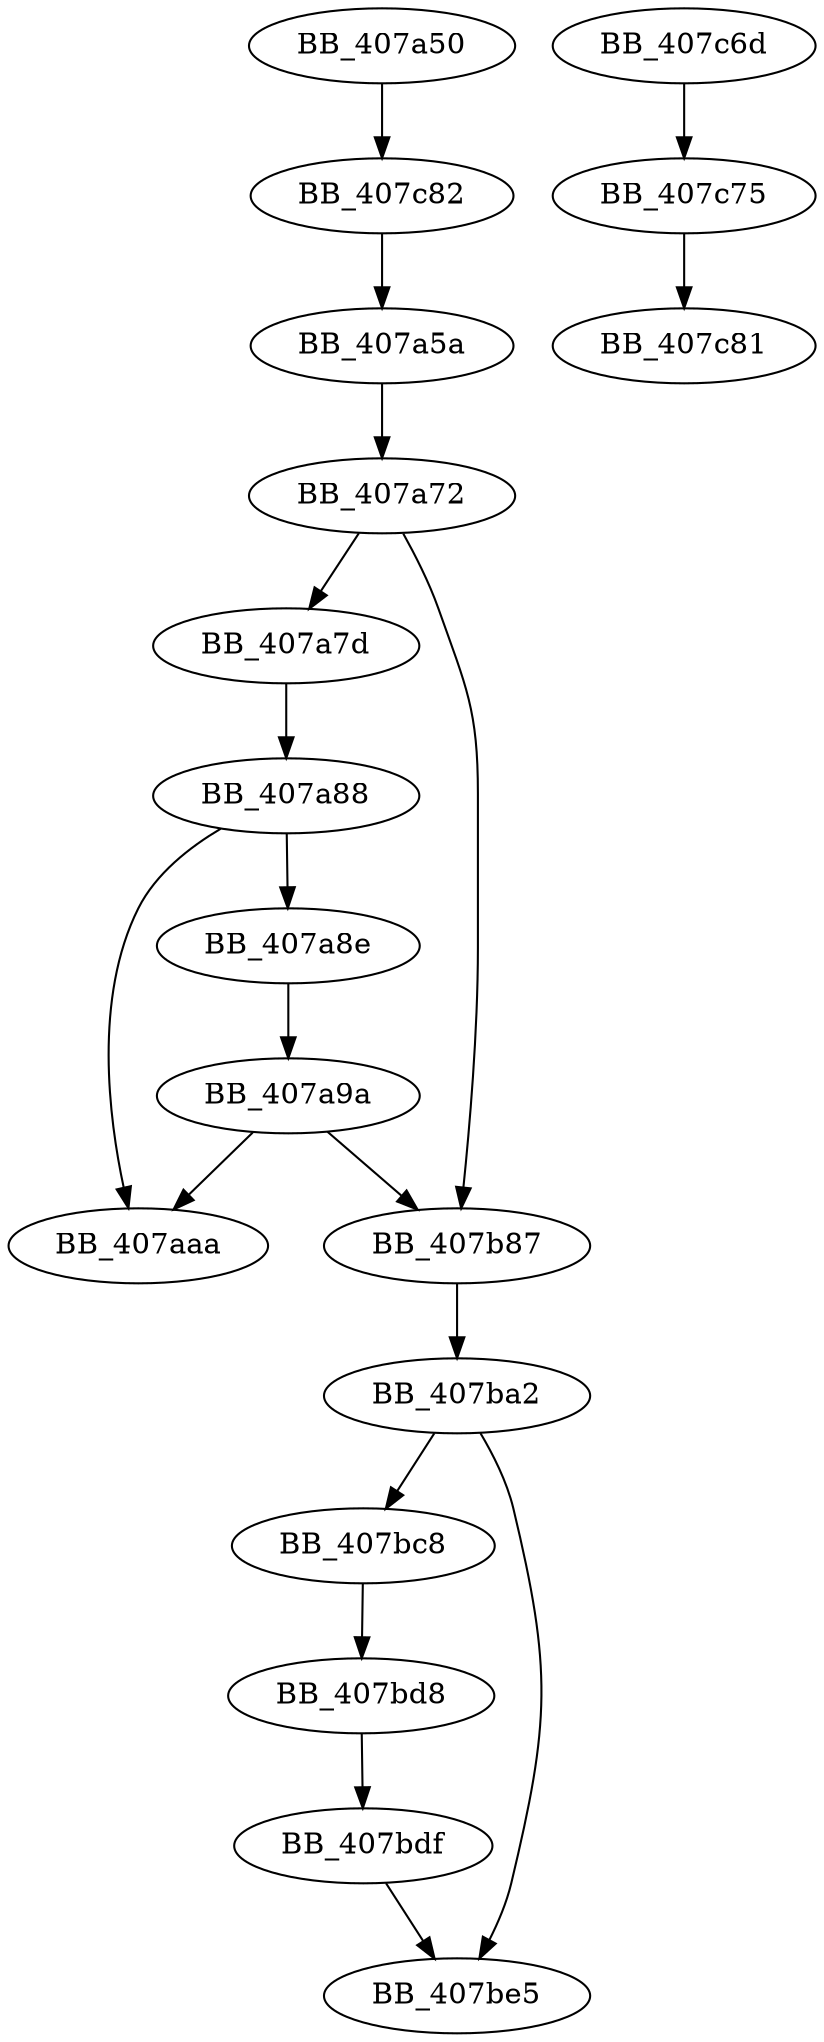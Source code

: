 DiGraph sub_407A50{
BB_407a50->BB_407c82
BB_407a5a->BB_407a72
BB_407a72->BB_407a7d
BB_407a72->BB_407b87
BB_407a7d->BB_407a88
BB_407a88->BB_407a8e
BB_407a88->BB_407aaa
BB_407a8e->BB_407a9a
BB_407a9a->BB_407aaa
BB_407a9a->BB_407b87
BB_407b87->BB_407ba2
BB_407ba2->BB_407bc8
BB_407ba2->BB_407be5
BB_407bc8->BB_407bd8
BB_407bd8->BB_407bdf
BB_407bdf->BB_407be5
BB_407c6d->BB_407c75
BB_407c75->BB_407c81
BB_407c82->BB_407a5a
}
